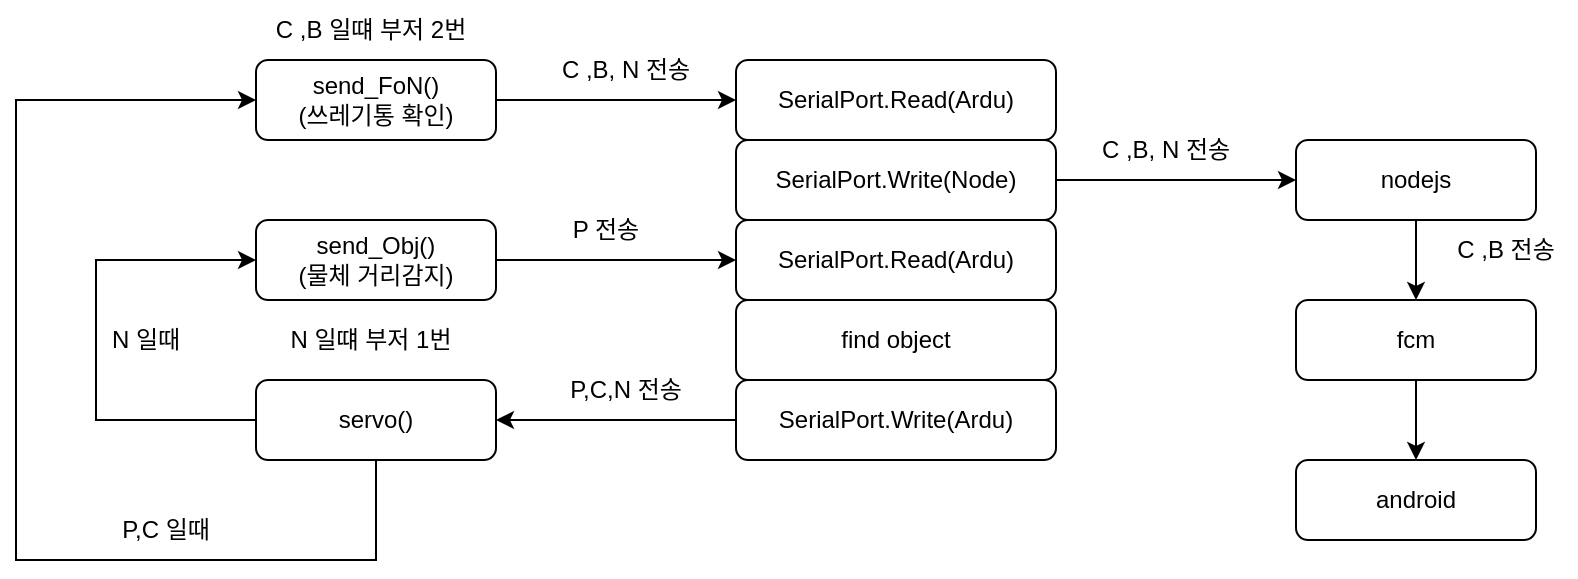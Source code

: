 <mxfile version="15.6.6" type="github">
  <diagram id="C5RBs43oDa-KdzZeNtuy" name="Page-1">
    <mxGraphModel dx="1066" dy="1682" grid="1" gridSize="10" guides="1" tooltips="1" connect="1" arrows="1" fold="1" page="1" pageScale="1" pageWidth="827" pageHeight="1169" math="0" shadow="0">
      <root>
        <mxCell id="WIyWlLk6GJQsqaUBKTNV-0" />
        <mxCell id="WIyWlLk6GJQsqaUBKTNV-1" parent="WIyWlLk6GJQsqaUBKTNV-0" />
        <mxCell id="oVAPwuiKomyA13rSTsH_-3" style="edgeStyle=orthogonalEdgeStyle;rounded=0;orthogonalLoop=1;jettySize=auto;html=1;entryX=0;entryY=0.5;entryDx=0;entryDy=0;" edge="1" parent="WIyWlLk6GJQsqaUBKTNV-1" source="oVAPwuiKomyA13rSTsH_-2" target="oVAPwuiKomyA13rSTsH_-4">
          <mxGeometry relative="1" as="geometry">
            <mxPoint x="440" y="-20" as="targetPoint" />
          </mxGeometry>
        </mxCell>
        <mxCell id="oVAPwuiKomyA13rSTsH_-2" value="send_FoN()&lt;br&gt;(쓰레기통 확인)" style="rounded=1;whiteSpace=wrap;html=1;fontSize=12;glass=0;strokeWidth=1;shadow=0;" vertex="1" parent="WIyWlLk6GJQsqaUBKTNV-1">
          <mxGeometry x="160" y="-40" width="120" height="40" as="geometry" />
        </mxCell>
        <mxCell id="oVAPwuiKomyA13rSTsH_-6" style="edgeStyle=orthogonalEdgeStyle;rounded=0;orthogonalLoop=1;jettySize=auto;html=1;" edge="1" parent="WIyWlLk6GJQsqaUBKTNV-1">
          <mxGeometry relative="1" as="geometry">
            <mxPoint x="680" y="20" as="targetPoint" />
            <mxPoint x="560" y="20" as="sourcePoint" />
          </mxGeometry>
        </mxCell>
        <mxCell id="oVAPwuiKomyA13rSTsH_-4" value="SerialPort.Read(Ardu)" style="rounded=1;whiteSpace=wrap;html=1;fontSize=12;glass=0;strokeWidth=1;shadow=0;" vertex="1" parent="WIyWlLk6GJQsqaUBKTNV-1">
          <mxGeometry x="400" y="-40" width="160" height="40" as="geometry" />
        </mxCell>
        <mxCell id="oVAPwuiKomyA13rSTsH_-7" value="C ,B, N 전송" style="text;html=1;strokeColor=none;fillColor=none;align=center;verticalAlign=middle;whiteSpace=wrap;rounded=0;" vertex="1" parent="WIyWlLk6GJQsqaUBKTNV-1">
          <mxGeometry x="310" y="-50" width="70" height="30" as="geometry" />
        </mxCell>
        <mxCell id="oVAPwuiKomyA13rSTsH_-8" value="C ,B, N 전송" style="text;html=1;strokeColor=none;fillColor=none;align=center;verticalAlign=middle;whiteSpace=wrap;rounded=0;" vertex="1" parent="WIyWlLk6GJQsqaUBKTNV-1">
          <mxGeometry x="580" y="-10" width="70" height="30" as="geometry" />
        </mxCell>
        <mxCell id="oVAPwuiKomyA13rSTsH_-38" style="edgeStyle=orthogonalEdgeStyle;rounded=0;orthogonalLoop=1;jettySize=auto;html=1;" edge="1" parent="WIyWlLk6GJQsqaUBKTNV-1" source="oVAPwuiKomyA13rSTsH_-9" target="oVAPwuiKomyA13rSTsH_-35">
          <mxGeometry relative="1" as="geometry" />
        </mxCell>
        <mxCell id="oVAPwuiKomyA13rSTsH_-9" value="nodejs" style="rounded=1;whiteSpace=wrap;html=1;fontSize=12;glass=0;strokeWidth=1;shadow=0;" vertex="1" parent="WIyWlLk6GJQsqaUBKTNV-1">
          <mxGeometry x="680" width="120" height="40" as="geometry" />
        </mxCell>
        <mxCell id="oVAPwuiKomyA13rSTsH_-10" value="SerialPort.Write(Node)" style="rounded=1;whiteSpace=wrap;html=1;fontSize=12;glass=0;strokeWidth=1;shadow=0;" vertex="1" parent="WIyWlLk6GJQsqaUBKTNV-1">
          <mxGeometry x="400" width="160" height="40" as="geometry" />
        </mxCell>
        <mxCell id="oVAPwuiKomyA13rSTsH_-14" style="edgeStyle=orthogonalEdgeStyle;rounded=0;orthogonalLoop=1;jettySize=auto;html=1;entryX=0;entryY=0.5;entryDx=0;entryDy=0;" edge="1" parent="WIyWlLk6GJQsqaUBKTNV-1" source="oVAPwuiKomyA13rSTsH_-13">
          <mxGeometry relative="1" as="geometry">
            <mxPoint x="400" y="60" as="targetPoint" />
          </mxGeometry>
        </mxCell>
        <mxCell id="oVAPwuiKomyA13rSTsH_-13" value="send_Obj()&lt;br&gt;(물체 거리감지)" style="rounded=1;whiteSpace=wrap;html=1;fontSize=12;glass=0;strokeWidth=1;shadow=0;" vertex="1" parent="WIyWlLk6GJQsqaUBKTNV-1">
          <mxGeometry x="160" y="40" width="120" height="40" as="geometry" />
        </mxCell>
        <mxCell id="oVAPwuiKomyA13rSTsH_-15" value="SerialPort.Read(Ardu)" style="rounded=1;whiteSpace=wrap;html=1;fontSize=12;glass=0;strokeWidth=1;shadow=0;" vertex="1" parent="WIyWlLk6GJQsqaUBKTNV-1">
          <mxGeometry x="400" y="40" width="160" height="40" as="geometry" />
        </mxCell>
        <mxCell id="oVAPwuiKomyA13rSTsH_-16" value="find object" style="rounded=1;whiteSpace=wrap;html=1;fontSize=12;glass=0;strokeWidth=1;shadow=0;" vertex="1" parent="WIyWlLk6GJQsqaUBKTNV-1">
          <mxGeometry x="400" y="80" width="160" height="40" as="geometry" />
        </mxCell>
        <mxCell id="oVAPwuiKomyA13rSTsH_-23" style="edgeStyle=orthogonalEdgeStyle;rounded=0;orthogonalLoop=1;jettySize=auto;html=1;entryX=1;entryY=0.5;entryDx=0;entryDy=0;" edge="1" parent="WIyWlLk6GJQsqaUBKTNV-1" source="oVAPwuiKomyA13rSTsH_-20" target="oVAPwuiKomyA13rSTsH_-22">
          <mxGeometry relative="1" as="geometry" />
        </mxCell>
        <mxCell id="oVAPwuiKomyA13rSTsH_-20" value="SerialPort.Write(Ardu)" style="rounded=1;whiteSpace=wrap;html=1;fontSize=12;glass=0;strokeWidth=1;shadow=0;" vertex="1" parent="WIyWlLk6GJQsqaUBKTNV-1">
          <mxGeometry x="400" y="120" width="160" height="40" as="geometry" />
        </mxCell>
        <mxCell id="oVAPwuiKomyA13rSTsH_-25" style="edgeStyle=orthogonalEdgeStyle;rounded=0;orthogonalLoop=1;jettySize=auto;html=1;entryX=0;entryY=0.5;entryDx=0;entryDy=0;" edge="1" parent="WIyWlLk6GJQsqaUBKTNV-1" source="oVAPwuiKomyA13rSTsH_-22" target="oVAPwuiKomyA13rSTsH_-13">
          <mxGeometry relative="1" as="geometry">
            <Array as="points">
              <mxPoint x="80" y="140" />
              <mxPoint x="80" y="60" />
            </Array>
          </mxGeometry>
        </mxCell>
        <mxCell id="oVAPwuiKomyA13rSTsH_-30" style="edgeStyle=orthogonalEdgeStyle;rounded=0;orthogonalLoop=1;jettySize=auto;html=1;entryX=0;entryY=0.5;entryDx=0;entryDy=0;" edge="1" parent="WIyWlLk6GJQsqaUBKTNV-1" source="oVAPwuiKomyA13rSTsH_-22" target="oVAPwuiKomyA13rSTsH_-2">
          <mxGeometry relative="1" as="geometry">
            <Array as="points">
              <mxPoint x="220" y="210" />
              <mxPoint x="40" y="210" />
              <mxPoint x="40" y="-20" />
            </Array>
          </mxGeometry>
        </mxCell>
        <mxCell id="oVAPwuiKomyA13rSTsH_-22" value="servo()" style="rounded=1;whiteSpace=wrap;html=1;fontSize=12;glass=0;strokeWidth=1;shadow=0;" vertex="1" parent="WIyWlLk6GJQsqaUBKTNV-1">
          <mxGeometry x="160" y="120" width="120" height="40" as="geometry" />
        </mxCell>
        <mxCell id="oVAPwuiKomyA13rSTsH_-26" value="P 전송" style="text;html=1;strokeColor=none;fillColor=none;align=center;verticalAlign=middle;whiteSpace=wrap;rounded=0;fontColor=default;" vertex="1" parent="WIyWlLk6GJQsqaUBKTNV-1">
          <mxGeometry x="300" y="30" width="70" height="30" as="geometry" />
        </mxCell>
        <mxCell id="oVAPwuiKomyA13rSTsH_-27" value="P,C,N 전송" style="text;html=1;strokeColor=none;fillColor=none;align=center;verticalAlign=middle;whiteSpace=wrap;rounded=0;" vertex="1" parent="WIyWlLk6GJQsqaUBKTNV-1">
          <mxGeometry x="310" y="110" width="70" height="30" as="geometry" />
        </mxCell>
        <mxCell id="oVAPwuiKomyA13rSTsH_-28" value="N 일때" style="text;html=1;strokeColor=none;fillColor=none;align=center;verticalAlign=middle;whiteSpace=wrap;rounded=0;" vertex="1" parent="WIyWlLk6GJQsqaUBKTNV-1">
          <mxGeometry x="70" y="85" width="70" height="30" as="geometry" />
        </mxCell>
        <mxCell id="oVAPwuiKomyA13rSTsH_-29" value="P,C 일때" style="text;html=1;strokeColor=none;fillColor=none;align=center;verticalAlign=middle;whiteSpace=wrap;rounded=0;" vertex="1" parent="WIyWlLk6GJQsqaUBKTNV-1">
          <mxGeometry x="80" y="180" width="70" height="30" as="geometry" />
        </mxCell>
        <mxCell id="oVAPwuiKomyA13rSTsH_-31" value="C ,B 일떄 부저 2번" style="text;html=1;strokeColor=none;fillColor=none;align=center;verticalAlign=middle;whiteSpace=wrap;rounded=0;" vertex="1" parent="WIyWlLk6GJQsqaUBKTNV-1">
          <mxGeometry x="150" y="-70" width="135" height="30" as="geometry" />
        </mxCell>
        <mxCell id="oVAPwuiKomyA13rSTsH_-33" value="N 일떄 부저 1번" style="text;html=1;strokeColor=none;fillColor=none;align=center;verticalAlign=middle;whiteSpace=wrap;rounded=0;" vertex="1" parent="WIyWlLk6GJQsqaUBKTNV-1">
          <mxGeometry x="150" y="85" width="135" height="30" as="geometry" />
        </mxCell>
        <mxCell id="oVAPwuiKomyA13rSTsH_-39" style="edgeStyle=orthogonalEdgeStyle;rounded=0;orthogonalLoop=1;jettySize=auto;html=1;entryX=0.5;entryY=0;entryDx=0;entryDy=0;" edge="1" parent="WIyWlLk6GJQsqaUBKTNV-1" source="oVAPwuiKomyA13rSTsH_-35" target="oVAPwuiKomyA13rSTsH_-37">
          <mxGeometry relative="1" as="geometry" />
        </mxCell>
        <mxCell id="oVAPwuiKomyA13rSTsH_-35" value="fcm" style="rounded=1;whiteSpace=wrap;html=1;fontSize=12;glass=0;strokeWidth=1;shadow=0;" vertex="1" parent="WIyWlLk6GJQsqaUBKTNV-1">
          <mxGeometry x="680" y="80" width="120" height="40" as="geometry" />
        </mxCell>
        <mxCell id="oVAPwuiKomyA13rSTsH_-37" value="android" style="rounded=1;whiteSpace=wrap;html=1;fontSize=12;glass=0;strokeWidth=1;shadow=0;" vertex="1" parent="WIyWlLk6GJQsqaUBKTNV-1">
          <mxGeometry x="680" y="160" width="120" height="40" as="geometry" />
        </mxCell>
        <mxCell id="oVAPwuiKomyA13rSTsH_-40" value="C ,B 전송" style="text;html=1;strokeColor=none;fillColor=none;align=center;verticalAlign=middle;whiteSpace=wrap;rounded=0;" vertex="1" parent="WIyWlLk6GJQsqaUBKTNV-1">
          <mxGeometry x="750" y="40" width="70" height="30" as="geometry" />
        </mxCell>
      </root>
    </mxGraphModel>
  </diagram>
</mxfile>
